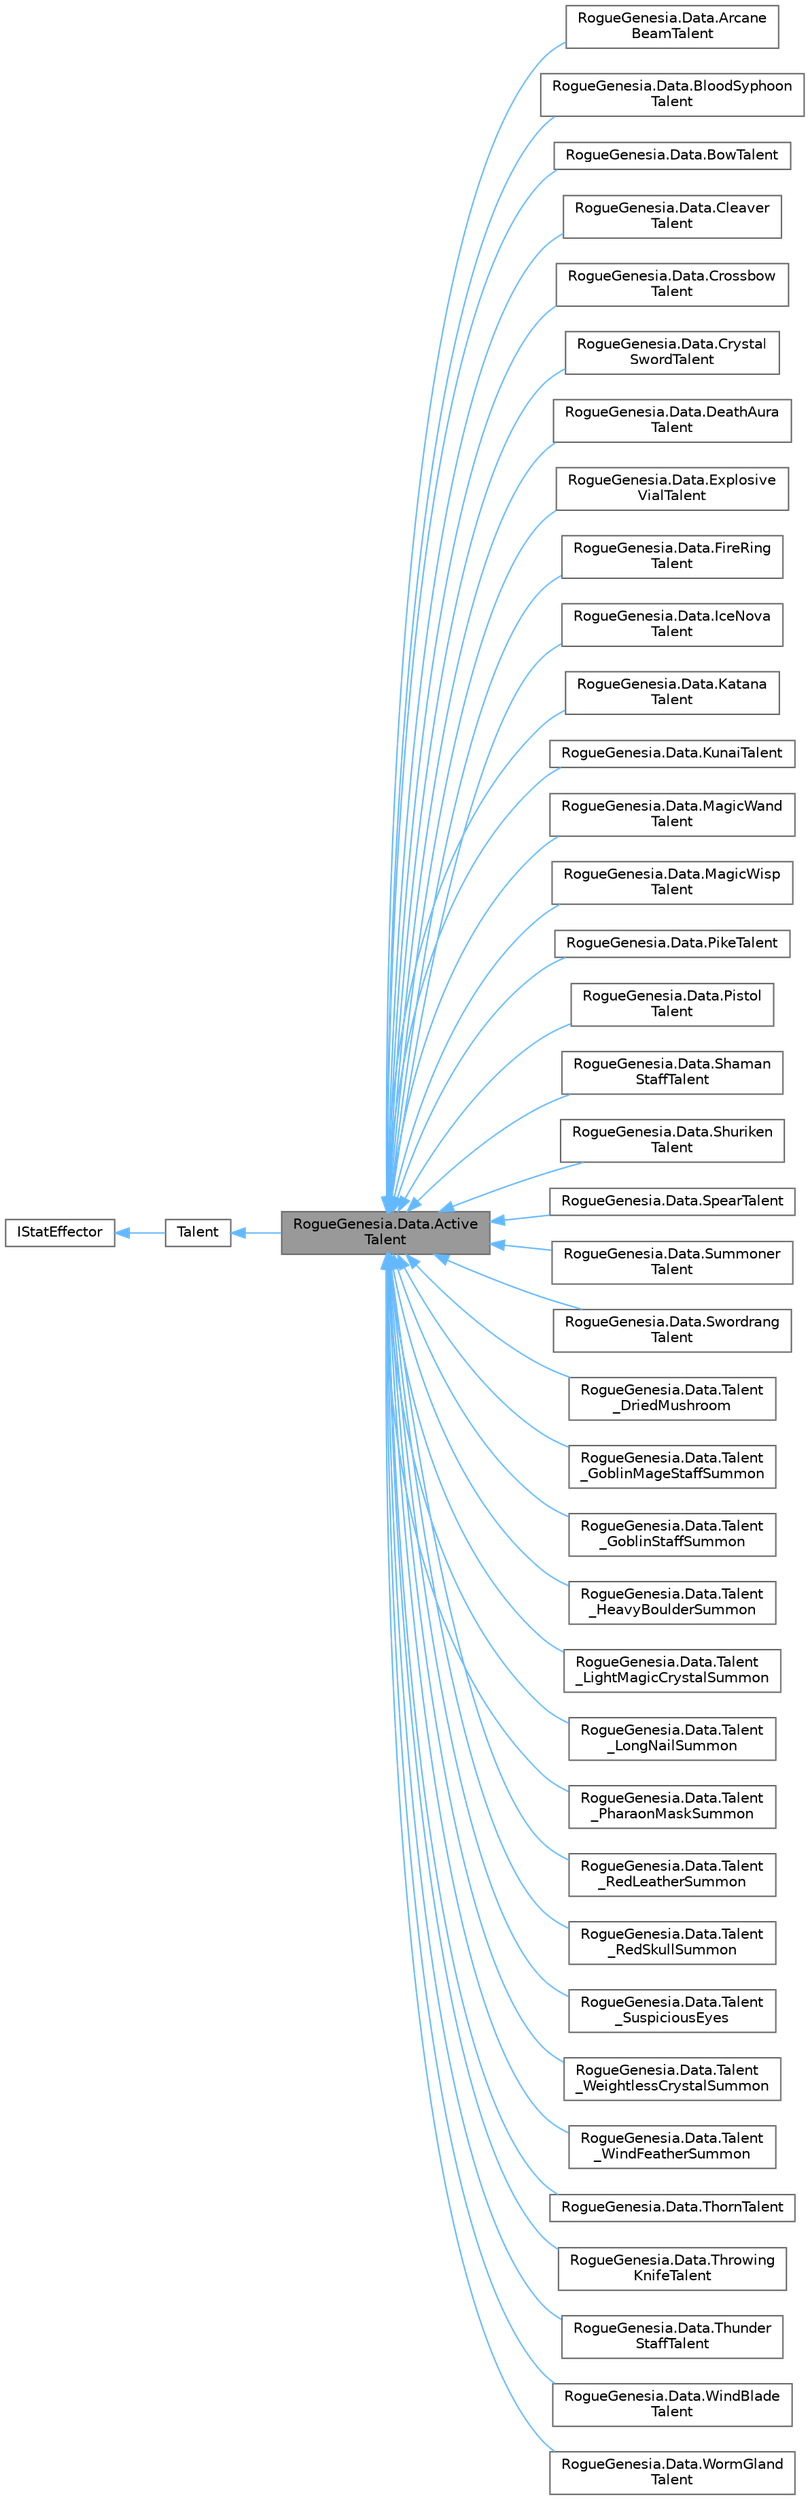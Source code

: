 digraph "RogueGenesia.Data.ActiveTalent"
{
 // LATEX_PDF_SIZE
  bgcolor="transparent";
  edge [fontname=Helvetica,fontsize=10,labelfontname=Helvetica,labelfontsize=10];
  node [fontname=Helvetica,fontsize=10,shape=box,height=0.2,width=0.4];
  rankdir="LR";
  Node1 [label="RogueGenesia.Data.Active\lTalent",height=0.2,width=0.4,color="gray40", fillcolor="grey60", style="filled", fontcolor="black",tooltip=" "];
  Node2 -> Node1 [dir="back",color="steelblue1",style="solid"];
  Node2 [label="Talent",height=0.2,width=0.4,color="gray40", fillcolor="white", style="filled",URL="$class_rogue_genesia_1_1_data_1_1_talent.html",tooltip=" "];
  Node3 -> Node2 [dir="back",color="steelblue1",style="solid"];
  Node3 [label="IStatEffector",height=0.2,width=0.4,color="gray40", fillcolor="white", style="filled",URL="$interface_rogue_genesia_1_1_data_1_1_i_stat_effector.html",tooltip=" "];
  Node1 -> Node4 [dir="back",color="steelblue1",style="solid"];
  Node4 [label="RogueGenesia.Data.Arcane\lBeamTalent",height=0.2,width=0.4,color="gray40", fillcolor="white", style="filled",URL="$class_rogue_genesia_1_1_data_1_1_arcane_beam_talent.html",tooltip=" "];
  Node1 -> Node5 [dir="back",color="steelblue1",style="solid"];
  Node5 [label="RogueGenesia.Data.BloodSyphoon\lTalent",height=0.2,width=0.4,color="gray40", fillcolor="white", style="filled",URL="$class_rogue_genesia_1_1_data_1_1_blood_syphoon_talent.html",tooltip=" "];
  Node1 -> Node6 [dir="back",color="steelblue1",style="solid"];
  Node6 [label="RogueGenesia.Data.BowTalent",height=0.2,width=0.4,color="gray40", fillcolor="white", style="filled",URL="$class_rogue_genesia_1_1_data_1_1_bow_talent.html",tooltip=" "];
  Node1 -> Node7 [dir="back",color="steelblue1",style="solid"];
  Node7 [label="RogueGenesia.Data.Cleaver\lTalent",height=0.2,width=0.4,color="gray40", fillcolor="white", style="filled",URL="$class_rogue_genesia_1_1_data_1_1_cleaver_talent.html",tooltip=" "];
  Node1 -> Node8 [dir="back",color="steelblue1",style="solid"];
  Node8 [label="RogueGenesia.Data.Crossbow\lTalent",height=0.2,width=0.4,color="gray40", fillcolor="white", style="filled",URL="$class_rogue_genesia_1_1_data_1_1_crossbow_talent.html",tooltip=" "];
  Node1 -> Node9 [dir="back",color="steelblue1",style="solid"];
  Node9 [label="RogueGenesia.Data.Crystal\lSwordTalent",height=0.2,width=0.4,color="gray40", fillcolor="white", style="filled",URL="$class_rogue_genesia_1_1_data_1_1_crystal_sword_talent.html",tooltip=" "];
  Node1 -> Node10 [dir="back",color="steelblue1",style="solid"];
  Node10 [label="RogueGenesia.Data.DeathAura\lTalent",height=0.2,width=0.4,color="gray40", fillcolor="white", style="filled",URL="$class_rogue_genesia_1_1_data_1_1_death_aura_talent.html",tooltip=" "];
  Node1 -> Node11 [dir="back",color="steelblue1",style="solid"];
  Node11 [label="RogueGenesia.Data.Explosive\lVialTalent",height=0.2,width=0.4,color="gray40", fillcolor="white", style="filled",URL="$class_rogue_genesia_1_1_data_1_1_explosive_vial_talent.html",tooltip=" "];
  Node1 -> Node12 [dir="back",color="steelblue1",style="solid"];
  Node12 [label="RogueGenesia.Data.FireRing\lTalent",height=0.2,width=0.4,color="gray40", fillcolor="white", style="filled",URL="$class_rogue_genesia_1_1_data_1_1_fire_ring_talent.html",tooltip=" "];
  Node1 -> Node13 [dir="back",color="steelblue1",style="solid"];
  Node13 [label="RogueGenesia.Data.IceNova\lTalent",height=0.2,width=0.4,color="gray40", fillcolor="white", style="filled",URL="$class_rogue_genesia_1_1_data_1_1_ice_nova_talent.html",tooltip=" "];
  Node1 -> Node14 [dir="back",color="steelblue1",style="solid"];
  Node14 [label="RogueGenesia.Data.Katana\lTalent",height=0.2,width=0.4,color="gray40", fillcolor="white", style="filled",URL="$class_rogue_genesia_1_1_data_1_1_katana_talent.html",tooltip=" "];
  Node1 -> Node15 [dir="back",color="steelblue1",style="solid"];
  Node15 [label="RogueGenesia.Data.KunaiTalent",height=0.2,width=0.4,color="gray40", fillcolor="white", style="filled",URL="$class_rogue_genesia_1_1_data_1_1_kunai_talent.html",tooltip=" "];
  Node1 -> Node16 [dir="back",color="steelblue1",style="solid"];
  Node16 [label="RogueGenesia.Data.MagicWand\lTalent",height=0.2,width=0.4,color="gray40", fillcolor="white", style="filled",URL="$class_rogue_genesia_1_1_data_1_1_magic_wand_talent.html",tooltip=" "];
  Node1 -> Node17 [dir="back",color="steelblue1",style="solid"];
  Node17 [label="RogueGenesia.Data.MagicWisp\lTalent",height=0.2,width=0.4,color="gray40", fillcolor="white", style="filled",URL="$class_rogue_genesia_1_1_data_1_1_magic_wisp_talent.html",tooltip=" "];
  Node1 -> Node18 [dir="back",color="steelblue1",style="solid"];
  Node18 [label="RogueGenesia.Data.PikeTalent",height=0.2,width=0.4,color="gray40", fillcolor="white", style="filled",URL="$class_rogue_genesia_1_1_data_1_1_pike_talent.html",tooltip=" "];
  Node1 -> Node19 [dir="back",color="steelblue1",style="solid"];
  Node19 [label="RogueGenesia.Data.Pistol\lTalent",height=0.2,width=0.4,color="gray40", fillcolor="white", style="filled",URL="$class_rogue_genesia_1_1_data_1_1_pistol_talent.html",tooltip=" "];
  Node1 -> Node20 [dir="back",color="steelblue1",style="solid"];
  Node20 [label="RogueGenesia.Data.Shaman\lStaffTalent",height=0.2,width=0.4,color="gray40", fillcolor="white", style="filled",URL="$class_rogue_genesia_1_1_data_1_1_shaman_staff_talent.html",tooltip=" "];
  Node1 -> Node21 [dir="back",color="steelblue1",style="solid"];
  Node21 [label="RogueGenesia.Data.Shuriken\lTalent",height=0.2,width=0.4,color="gray40", fillcolor="white", style="filled",URL="$class_rogue_genesia_1_1_data_1_1_shuriken_talent.html",tooltip=" "];
  Node1 -> Node22 [dir="back",color="steelblue1",style="solid"];
  Node22 [label="RogueGenesia.Data.SpearTalent",height=0.2,width=0.4,color="gray40", fillcolor="white", style="filled",URL="$class_rogue_genesia_1_1_data_1_1_spear_talent.html",tooltip=" "];
  Node1 -> Node23 [dir="back",color="steelblue1",style="solid"];
  Node23 [label="RogueGenesia.Data.Summoner\lTalent",height=0.2,width=0.4,color="gray40", fillcolor="white", style="filled",URL="$class_rogue_genesia_1_1_data_1_1_summoner_talent.html",tooltip=" "];
  Node1 -> Node24 [dir="back",color="steelblue1",style="solid"];
  Node24 [label="RogueGenesia.Data.Swordrang\lTalent",height=0.2,width=0.4,color="gray40", fillcolor="white", style="filled",URL="$class_rogue_genesia_1_1_data_1_1_swordrang_talent.html",tooltip=" "];
  Node1 -> Node25 [dir="back",color="steelblue1",style="solid"];
  Node25 [label="RogueGenesia.Data.Talent\l_DriedMushroom",height=0.2,width=0.4,color="gray40", fillcolor="white", style="filled",URL="$class_rogue_genesia_1_1_data_1_1_talent___dried_mushroom.html",tooltip=" "];
  Node1 -> Node26 [dir="back",color="steelblue1",style="solid"];
  Node26 [label="RogueGenesia.Data.Talent\l_GoblinMageStaffSummon",height=0.2,width=0.4,color="gray40", fillcolor="white", style="filled",URL="$class_rogue_genesia_1_1_data_1_1_talent___goblin_mage_staff_summon.html",tooltip=" "];
  Node1 -> Node27 [dir="back",color="steelblue1",style="solid"];
  Node27 [label="RogueGenesia.Data.Talent\l_GoblinStaffSummon",height=0.2,width=0.4,color="gray40", fillcolor="white", style="filled",URL="$class_rogue_genesia_1_1_data_1_1_talent___goblin_staff_summon.html",tooltip=" "];
  Node1 -> Node28 [dir="back",color="steelblue1",style="solid"];
  Node28 [label="RogueGenesia.Data.Talent\l_HeavyBoulderSummon",height=0.2,width=0.4,color="gray40", fillcolor="white", style="filled",URL="$class_rogue_genesia_1_1_data_1_1_talent___heavy_boulder_summon.html",tooltip=" "];
  Node1 -> Node29 [dir="back",color="steelblue1",style="solid"];
  Node29 [label="RogueGenesia.Data.Talent\l_LightMagicCrystalSummon",height=0.2,width=0.4,color="gray40", fillcolor="white", style="filled",URL="$class_rogue_genesia_1_1_data_1_1_talent___light_magic_crystal_summon.html",tooltip=" "];
  Node1 -> Node30 [dir="back",color="steelblue1",style="solid"];
  Node30 [label="RogueGenesia.Data.Talent\l_LongNailSummon",height=0.2,width=0.4,color="gray40", fillcolor="white", style="filled",URL="$class_rogue_genesia_1_1_data_1_1_talent___long_nail_summon.html",tooltip=" "];
  Node1 -> Node31 [dir="back",color="steelblue1",style="solid"];
  Node31 [label="RogueGenesia.Data.Talent\l_PharaonMaskSummon",height=0.2,width=0.4,color="gray40", fillcolor="white", style="filled",URL="$class_rogue_genesia_1_1_data_1_1_talent___pharaon_mask_summon.html",tooltip=" "];
  Node1 -> Node32 [dir="back",color="steelblue1",style="solid"];
  Node32 [label="RogueGenesia.Data.Talent\l_RedLeatherSummon",height=0.2,width=0.4,color="gray40", fillcolor="white", style="filled",URL="$class_rogue_genesia_1_1_data_1_1_talent___red_leather_summon.html",tooltip=" "];
  Node1 -> Node33 [dir="back",color="steelblue1",style="solid"];
  Node33 [label="RogueGenesia.Data.Talent\l_RedSkullSummon",height=0.2,width=0.4,color="gray40", fillcolor="white", style="filled",URL="$class_rogue_genesia_1_1_data_1_1_talent___red_skull_summon.html",tooltip=" "];
  Node1 -> Node34 [dir="back",color="steelblue1",style="solid"];
  Node34 [label="RogueGenesia.Data.Talent\l_SuspiciousEyes",height=0.2,width=0.4,color="gray40", fillcolor="white", style="filled",URL="$class_rogue_genesia_1_1_data_1_1_talent___suspicious_eyes.html",tooltip=" "];
  Node1 -> Node35 [dir="back",color="steelblue1",style="solid"];
  Node35 [label="RogueGenesia.Data.Talent\l_WeightlessCrystalSummon",height=0.2,width=0.4,color="gray40", fillcolor="white", style="filled",URL="$class_rogue_genesia_1_1_data_1_1_talent___weightless_crystal_summon.html",tooltip=" "];
  Node1 -> Node36 [dir="back",color="steelblue1",style="solid"];
  Node36 [label="RogueGenesia.Data.Talent\l_WindFeatherSummon",height=0.2,width=0.4,color="gray40", fillcolor="white", style="filled",URL="$class_rogue_genesia_1_1_data_1_1_talent___wind_feather_summon.html",tooltip=" "];
  Node1 -> Node37 [dir="back",color="steelblue1",style="solid"];
  Node37 [label="RogueGenesia.Data.ThornTalent",height=0.2,width=0.4,color="gray40", fillcolor="white", style="filled",URL="$class_rogue_genesia_1_1_data_1_1_thorn_talent.html",tooltip=" "];
  Node1 -> Node38 [dir="back",color="steelblue1",style="solid"];
  Node38 [label="RogueGenesia.Data.Throwing\lKnifeTalent",height=0.2,width=0.4,color="gray40", fillcolor="white", style="filled",URL="$class_rogue_genesia_1_1_data_1_1_throwing_knife_talent.html",tooltip=" "];
  Node1 -> Node39 [dir="back",color="steelblue1",style="solid"];
  Node39 [label="RogueGenesia.Data.Thunder\lStaffTalent",height=0.2,width=0.4,color="gray40", fillcolor="white", style="filled",URL="$class_rogue_genesia_1_1_data_1_1_thunder_staff_talent.html",tooltip=" "];
  Node1 -> Node40 [dir="back",color="steelblue1",style="solid"];
  Node40 [label="RogueGenesia.Data.WindBlade\lTalent",height=0.2,width=0.4,color="gray40", fillcolor="white", style="filled",URL="$class_rogue_genesia_1_1_data_1_1_wind_blade_talent.html",tooltip=" "];
  Node1 -> Node41 [dir="back",color="steelblue1",style="solid"];
  Node41 [label="RogueGenesia.Data.WormGland\lTalent",height=0.2,width=0.4,color="gray40", fillcolor="white", style="filled",URL="$class_rogue_genesia_1_1_data_1_1_worm_gland_talent.html",tooltip=" "];
}
